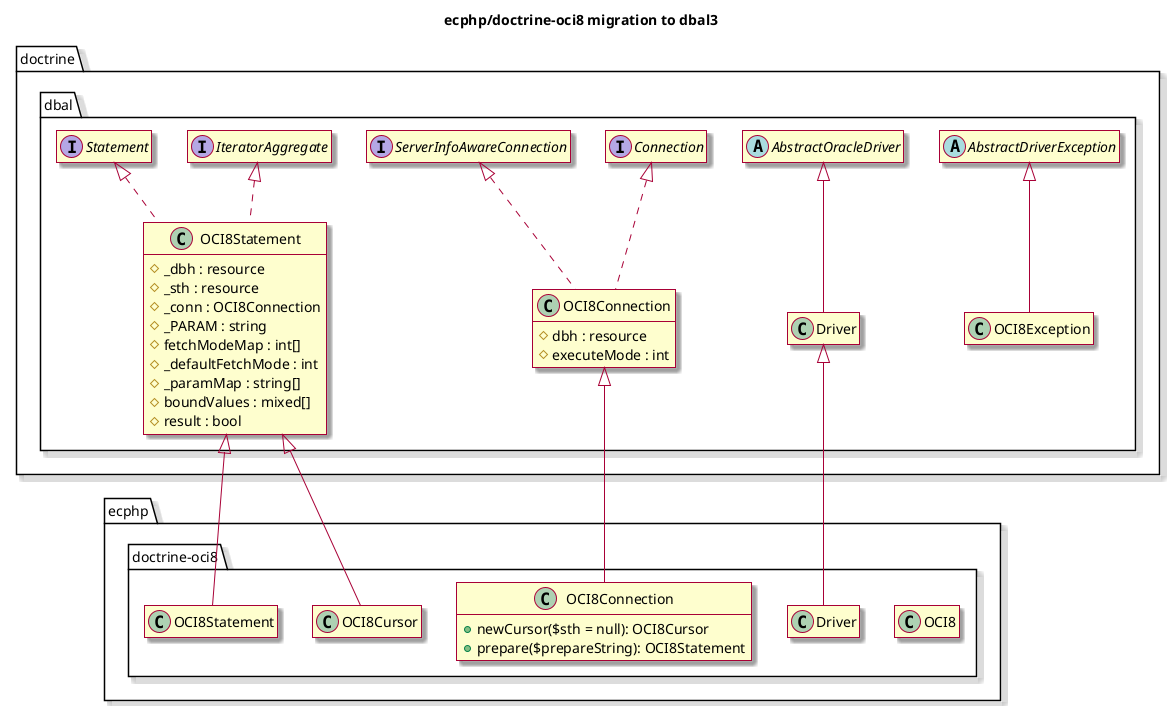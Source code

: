 @startuml

skin rose
hide empty members

title ecphp/doctrine-oci8 migration to dbal3


namespace doctrine.dbal {
  abstract class AbstractDriverException
  abstract class AbstractOracleDriver
  
  class OCI8Exception extends AbstractDriverException

  class Driver extends AbstractOracleDriver

  class OCI8Connection implements Connection, ServerInfoAwareConnection {
    # dbh : resource
    # executeMode : int
  }

  class OCI8Statement implements IteratorAggregate, Statement {
    # _dbh : resource
    # _sth : resource
    # _conn : OCI8Connection
    # _PARAM : string
    # fetchModeMap : int[]
    # _defaultFetchMode : int
    # _paramMap : string[]
    # boundValues : mixed[]
    # result : bool
  }
}

namespace ecphp.doctrine-oci8 {
  class OCI8

  class Driver extends doctrine.dbal.Driver

  class OCI8Connection extends doctrine.dbal.OCI8Connection {
    + newCursor($sth = null): OCI8Cursor
    + prepare($prepareString): OCI8Statement
  }

  class OCI8Cursor extends doctrine.dbal.OCI8Statement

  class OCI8Statement extends doctrine.dbal.OCI8Statement
}

@enduml
